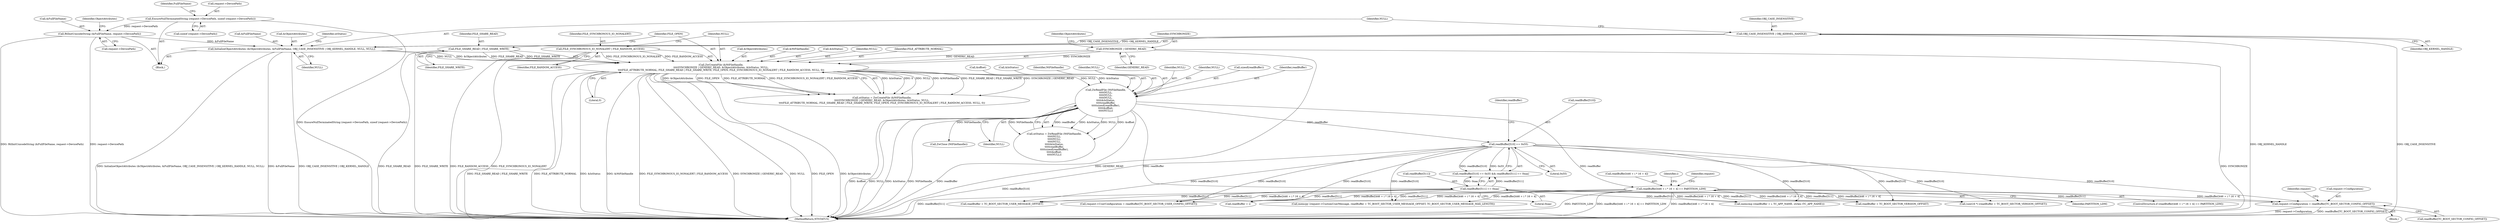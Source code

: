 digraph "0_VeraCrypt_f30f9339c9a0b9bbcc6f5ad38804af39db1f479e@API" {
"1000936" [label="(Call,request->Configuration = readBuffer[TC_BOOT_SECTOR_CONFIG_OFFSET])"];
"1000837" [label="(Call,readBuffer[510] == 0x55)"];
"1000812" [label="(Call,ZwReadFile (NtFileHandle,\n\t\t\t\t\tNULL,\n\t\t\t\t\tNULL,\n\t\t\t\t\tNULL,\n\t\t\t\t\t&IoStatus,\n\t\t\t\t\treadBuffer,\n\t\t\t\t\tsizeof(readBuffer),\n\t\t\t\t\t&offset,\n\t\t\t\t\tNULL))"];
"1000780" [label="(Call,ZwCreateFile (&NtFileHandle,\n\t\t\t\tSYNCHRONIZE | GENERIC_READ, &ObjectAttributes, &IoStatus, NULL,\n\t\t\t\tFILE_ATTRIBUTE_NORMAL, FILE_SHARE_READ | FILE_SHARE_WRITE, FILE_OPEN, FILE_SYNCHRONOUS_IO_NONALERT | FILE_RANDOM_ACCESS, NULL, 0))"];
"1000783" [label="(Call,SYNCHRONIZE | GENERIC_READ)"];
"1000768" [label="(Call,InitializeObjectAttributes (&ObjectAttributes, &FullFileName, OBJ_CASE_INSENSITIVE | OBJ_KERNEL_HANDLE, NULL, NULL))"];
"1000762" [label="(Call,RtlInitUnicodeString (&FullFileName, request->DevicePath))"];
"1000754" [label="(Call,EnsureNullTerminatedString (request->DevicePath, sizeof (request->DevicePath)))"];
"1000773" [label="(Call,OBJ_CASE_INSENSITIVE | OBJ_KERNEL_HANDLE)"];
"1000792" [label="(Call,FILE_SHARE_READ | FILE_SHARE_WRITE)"];
"1000796" [label="(Call,FILE_SYNCHRONOUS_IO_NONALERT | FILE_RANDOM_ACCESS)"];
"1000842" [label="(Call,readBuffer[511] == 0xaa)"];
"1000860" [label="(Call,readBuffer[446 + i * 16 + 4] == PARTITION_LDM)"];
"1000768" [label="(Call,InitializeObjectAttributes (&ObjectAttributes, &FullFileName, OBJ_CASE_INSENSITIVE | OBJ_KERNEL_HANDLE, NULL, NULL))"];
"1000784" [label="(Identifier,SYNCHRONIZE)"];
"1000936" [label="(Call,request->Configuration = readBuffer[TC_BOOT_SECTOR_CONFIG_OFFSET])"];
"1000837" [label="(Call,readBuffer[510] == 0x55)"];
"1000758" [label="(Call,sizeof (request->DevicePath))"];
"1000786" [label="(Call,&ObjectAttributes)"];
"1000870" [label="(Identifier,PARTITION_LDM)"];
"1000762" [label="(Call,RtlInitUnicodeString (&FullFileName, request->DevicePath))"];
"1000812" [label="(Call,ZwReadFile (NtFileHandle,\n\t\t\t\t\tNULL,\n\t\t\t\t\tNULL,\n\t\t\t\t\tNULL,\n\t\t\t\t\t&IoStatus,\n\t\t\t\t\treadBuffer,\n\t\t\t\t\tsizeof(readBuffer),\n\t\t\t\t\t&offset,\n\t\t\t\t\tNULL))"];
"1000822" [label="(Call,&offset)"];
"1000842" [label="(Call,readBuffer[511] == 0xaa)"];
"1000937" [label="(Call,request->Configuration)"];
"1000838" [label="(Call,readBuffer[510])"];
"1000783" [label="(Call,SYNCHRONIZE | GENERIC_READ)"];
"1000796" [label="(Call,FILE_SYNCHRONOUS_IO_NONALERT | FILE_RANDOM_ACCESS)"];
"1000773" [label="(Call,OBJ_CASE_INSENSITIVE | OBJ_KERNEL_HANDLE)"];
"1000794" [label="(Identifier,FILE_SHARE_WRITE)"];
"1000859" [label="(ControlStructure,if (readBuffer[446 + i * 16 + 4] == PARTITION_LDM))"];
"1000967" [label="(Call,readBuffer + TC_BOOT_SECTOR_USER_MESSAGE_OFFSET)"];
"1000956" [label="(Call,request->UserConfiguration = readBuffer[TC_BOOT_SECTOR_USER_CONFIG_OFFSET])"];
"1000787" [label="(Identifier,ObjectAttributes)"];
"1000861" [label="(Call,readBuffer[446 + i * 16 + 4])"];
"1000763" [label="(Call,&FullFileName)"];
"1000817" [label="(Call,&IoStatus)"];
"1000780" [label="(Call,ZwCreateFile (&NtFileHandle,\n\t\t\t\tSYNCHRONIZE | GENERIC_READ, &ObjectAttributes, &IoStatus, NULL,\n\t\t\t\tFILE_ATTRIBUTE_NORMAL, FILE_SHARE_READ | FILE_SHARE_WRITE, FILE_OPEN, FILE_SYNCHRONOUS_IO_NONALERT | FILE_RANDOM_ACCESS, NULL, 0))"];
"1000846" [label="(Literal,0xaa)"];
"1000764" [label="(Identifier,FullFileName)"];
"1000771" [label="(Call,&FullFileName)"];
"1000860" [label="(Call,readBuffer[446 + i * 16 + 4] == PARTITION_LDM)"];
"1000947" [label="(Identifier,request)"];
"1000841" [label="(Literal,0x55)"];
"1000781" [label="(Call,&NtFileHandle)"];
"1000754" [label="(Call,EnsureNullTerminatedString (request->DevicePath, sizeof (request->DevicePath)))"];
"1000917" [label="(Call,readBuffer + i)"];
"1000844" [label="(Identifier,readBuffer)"];
"1000924" [label="(Block,)"];
"1000813" [label="(Identifier,NtFileHandle)"];
"1000769" [label="(Call,&ObjectAttributes)"];
"1000963" [label="(Call,memcpy (request->CustomUserMessage, readBuffer + TC_BOOT_SECTOR_USER_MESSAGE_OFFSET, TC_BOOT_SECTOR_USER_MESSAGE_MAX_LENGTH))"];
"1000775" [label="(Identifier,OBJ_KERNEL_HANDLE)"];
"1003125" [label="(MethodReturn,NTSTATUS)"];
"1000814" [label="(Identifier,NULL)"];
"1000793" [label="(Identifier,FILE_SHARE_READ)"];
"1000816" [label="(Identifier,NULL)"];
"1000797" [label="(Identifier,FILE_SYNCHRONOUS_IO_NONALERT)"];
"1000778" [label="(Call,ntStatus = ZwCreateFile (&NtFileHandle,\n\t\t\t\tSYNCHRONIZE | GENERIC_READ, &ObjectAttributes, &IoStatus, NULL,\n\t\t\t\tFILE_ATTRIBUTE_NORMAL, FILE_SHARE_READ | FILE_SHARE_WRITE, FILE_OPEN, FILE_SYNCHRONOUS_IO_NONALERT | FILE_RANDOM_ACCESS, NULL, 0))"];
"1000795" [label="(Identifier,FILE_OPEN)"];
"1000776" [label="(Identifier,NULL)"];
"1000765" [label="(Call,request->DevicePath)"];
"1000940" [label="(Call,readBuffer[TC_BOOT_SECTOR_CONFIG_OFFSET])"];
"1000843" [label="(Call,readBuffer[511])"];
"1000836" [label="(Call,readBuffer[510] == 0x55 && readBuffer[511] == 0xaa)"];
"1000815" [label="(Identifier,NULL)"];
"1000770" [label="(Identifier,ObjectAttributes)"];
"1000857" [label="(Identifier,i)"];
"1000798" [label="(Identifier,FILE_RANDOM_ACCESS)"];
"1000774" [label="(Identifier,OBJ_CASE_INSENSITIVE)"];
"1000820" [label="(Call,sizeof(readBuffer))"];
"1000788" [label="(Call,&IoStatus)"];
"1000799" [label="(Identifier,NULL)"];
"1000800" [label="(Literal,0)"];
"1000792" [label="(Call,FILE_SHARE_READ | FILE_SHARE_WRITE)"];
"1000916" [label="(Call,memcmp (readBuffer + i, TC_APP_NAME, strlen (TC_APP_NAME)))"];
"1000777" [label="(Identifier,NULL)"];
"1000933" [label="(Call,readBuffer + TC_BOOT_SECTOR_VERSION_OFFSET)"];
"1000931" [label="(Call,(uint16 *) (readBuffer + TC_BOOT_SECTOR_VERSION_OFFSET))"];
"1001004" [label="(Call,ZwClose (NtFileHandle))"];
"1000819" [label="(Identifier,readBuffer)"];
"1000790" [label="(Identifier,NULL)"];
"1000874" [label="(Identifier,request)"];
"1000824" [label="(Identifier,NULL)"];
"1000779" [label="(Identifier,ntStatus)"];
"1000755" [label="(Call,request->DevicePath)"];
"1000791" [label="(Identifier,FILE_ATTRIBUTE_NORMAL)"];
"1000810" [label="(Call,ntStatus = ZwReadFile (NtFileHandle,\n\t\t\t\t\tNULL,\n\t\t\t\t\tNULL,\n\t\t\t\t\tNULL,\n\t\t\t\t\t&IoStatus,\n\t\t\t\t\treadBuffer,\n\t\t\t\t\tsizeof(readBuffer),\n\t\t\t\t\t&offset,\n\t\t\t\t\tNULL))"];
"1000729" [label="(Block,)"];
"1000785" [label="(Identifier,GENERIC_READ)"];
"1000936" -> "1000924"  [label="AST: "];
"1000936" -> "1000940"  [label="CFG: "];
"1000937" -> "1000936"  [label="AST: "];
"1000940" -> "1000936"  [label="AST: "];
"1000947" -> "1000936"  [label="CFG: "];
"1000936" -> "1003125"  [label="DDG: request->Configuration"];
"1000936" -> "1003125"  [label="DDG: readBuffer[TC_BOOT_SECTOR_CONFIG_OFFSET]"];
"1000837" -> "1000936"  [label="DDG: readBuffer[510]"];
"1000842" -> "1000936"  [label="DDG: readBuffer[511]"];
"1000860" -> "1000936"  [label="DDG: readBuffer[446 + i * 16 + 4]"];
"1000837" -> "1000836"  [label="AST: "];
"1000837" -> "1000841"  [label="CFG: "];
"1000838" -> "1000837"  [label="AST: "];
"1000841" -> "1000837"  [label="AST: "];
"1000844" -> "1000837"  [label="CFG: "];
"1000836" -> "1000837"  [label="CFG: "];
"1000837" -> "1003125"  [label="DDG: readBuffer[510]"];
"1000837" -> "1000836"  [label="DDG: readBuffer[510]"];
"1000837" -> "1000836"  [label="DDG: 0x55"];
"1000812" -> "1000837"  [label="DDG: readBuffer"];
"1000837" -> "1000916"  [label="DDG: readBuffer[510]"];
"1000837" -> "1000917"  [label="DDG: readBuffer[510]"];
"1000837" -> "1000931"  [label="DDG: readBuffer[510]"];
"1000837" -> "1000933"  [label="DDG: readBuffer[510]"];
"1000837" -> "1000956"  [label="DDG: readBuffer[510]"];
"1000837" -> "1000963"  [label="DDG: readBuffer[510]"];
"1000837" -> "1000967"  [label="DDG: readBuffer[510]"];
"1000812" -> "1000810"  [label="AST: "];
"1000812" -> "1000824"  [label="CFG: "];
"1000813" -> "1000812"  [label="AST: "];
"1000814" -> "1000812"  [label="AST: "];
"1000815" -> "1000812"  [label="AST: "];
"1000816" -> "1000812"  [label="AST: "];
"1000817" -> "1000812"  [label="AST: "];
"1000819" -> "1000812"  [label="AST: "];
"1000820" -> "1000812"  [label="AST: "];
"1000822" -> "1000812"  [label="AST: "];
"1000824" -> "1000812"  [label="AST: "];
"1000810" -> "1000812"  [label="CFG: "];
"1000812" -> "1003125"  [label="DDG: NULL"];
"1000812" -> "1003125"  [label="DDG: &IoStatus"];
"1000812" -> "1003125"  [label="DDG: NtFileHandle"];
"1000812" -> "1003125"  [label="DDG: readBuffer"];
"1000812" -> "1003125"  [label="DDG: &offset"];
"1000812" -> "1000810"  [label="DDG: readBuffer"];
"1000812" -> "1000810"  [label="DDG: &IoStatus"];
"1000812" -> "1000810"  [label="DDG: NULL"];
"1000812" -> "1000810"  [label="DDG: &offset"];
"1000812" -> "1000810"  [label="DDG: NtFileHandle"];
"1000780" -> "1000812"  [label="DDG: NULL"];
"1000780" -> "1000812"  [label="DDG: &IoStatus"];
"1000812" -> "1000842"  [label="DDG: readBuffer"];
"1000812" -> "1000860"  [label="DDG: readBuffer"];
"1000812" -> "1001004"  [label="DDG: NtFileHandle"];
"1000780" -> "1000778"  [label="AST: "];
"1000780" -> "1000800"  [label="CFG: "];
"1000781" -> "1000780"  [label="AST: "];
"1000783" -> "1000780"  [label="AST: "];
"1000786" -> "1000780"  [label="AST: "];
"1000788" -> "1000780"  [label="AST: "];
"1000790" -> "1000780"  [label="AST: "];
"1000791" -> "1000780"  [label="AST: "];
"1000792" -> "1000780"  [label="AST: "];
"1000795" -> "1000780"  [label="AST: "];
"1000796" -> "1000780"  [label="AST: "];
"1000799" -> "1000780"  [label="AST: "];
"1000800" -> "1000780"  [label="AST: "];
"1000778" -> "1000780"  [label="CFG: "];
"1000780" -> "1003125"  [label="DDG: FILE_SHARE_READ | FILE_SHARE_WRITE"];
"1000780" -> "1003125"  [label="DDG: FILE_ATTRIBUTE_NORMAL"];
"1000780" -> "1003125"  [label="DDG: &IoStatus"];
"1000780" -> "1003125"  [label="DDG: &NtFileHandle"];
"1000780" -> "1003125"  [label="DDG: FILE_SYNCHRONOUS_IO_NONALERT | FILE_RANDOM_ACCESS"];
"1000780" -> "1003125"  [label="DDG: SYNCHRONIZE | GENERIC_READ"];
"1000780" -> "1003125"  [label="DDG: NULL"];
"1000780" -> "1003125"  [label="DDG: FILE_OPEN"];
"1000780" -> "1003125"  [label="DDG: &ObjectAttributes"];
"1000780" -> "1000778"  [label="DDG: &IoStatus"];
"1000780" -> "1000778"  [label="DDG: 0"];
"1000780" -> "1000778"  [label="DDG: NULL"];
"1000780" -> "1000778"  [label="DDG: &NtFileHandle"];
"1000780" -> "1000778"  [label="DDG: FILE_SHARE_READ | FILE_SHARE_WRITE"];
"1000780" -> "1000778"  [label="DDG: SYNCHRONIZE | GENERIC_READ"];
"1000780" -> "1000778"  [label="DDG: &ObjectAttributes"];
"1000780" -> "1000778"  [label="DDG: FILE_OPEN"];
"1000780" -> "1000778"  [label="DDG: FILE_ATTRIBUTE_NORMAL"];
"1000780" -> "1000778"  [label="DDG: FILE_SYNCHRONOUS_IO_NONALERT | FILE_RANDOM_ACCESS"];
"1000783" -> "1000780"  [label="DDG: SYNCHRONIZE"];
"1000783" -> "1000780"  [label="DDG: GENERIC_READ"];
"1000768" -> "1000780"  [label="DDG: &ObjectAttributes"];
"1000768" -> "1000780"  [label="DDG: NULL"];
"1000792" -> "1000780"  [label="DDG: FILE_SHARE_READ"];
"1000792" -> "1000780"  [label="DDG: FILE_SHARE_WRITE"];
"1000796" -> "1000780"  [label="DDG: FILE_SYNCHRONOUS_IO_NONALERT"];
"1000796" -> "1000780"  [label="DDG: FILE_RANDOM_ACCESS"];
"1000783" -> "1000785"  [label="CFG: "];
"1000784" -> "1000783"  [label="AST: "];
"1000785" -> "1000783"  [label="AST: "];
"1000787" -> "1000783"  [label="CFG: "];
"1000783" -> "1003125"  [label="DDG: GENERIC_READ"];
"1000783" -> "1003125"  [label="DDG: SYNCHRONIZE"];
"1000768" -> "1000729"  [label="AST: "];
"1000768" -> "1000777"  [label="CFG: "];
"1000769" -> "1000768"  [label="AST: "];
"1000771" -> "1000768"  [label="AST: "];
"1000773" -> "1000768"  [label="AST: "];
"1000776" -> "1000768"  [label="AST: "];
"1000777" -> "1000768"  [label="AST: "];
"1000779" -> "1000768"  [label="CFG: "];
"1000768" -> "1003125"  [label="DDG: OBJ_CASE_INSENSITIVE | OBJ_KERNEL_HANDLE"];
"1000768" -> "1003125"  [label="DDG: InitializeObjectAttributes (&ObjectAttributes, &FullFileName, OBJ_CASE_INSENSITIVE | OBJ_KERNEL_HANDLE, NULL, NULL)"];
"1000768" -> "1003125"  [label="DDG: &FullFileName"];
"1000762" -> "1000768"  [label="DDG: &FullFileName"];
"1000773" -> "1000768"  [label="DDG: OBJ_CASE_INSENSITIVE"];
"1000773" -> "1000768"  [label="DDG: OBJ_KERNEL_HANDLE"];
"1000762" -> "1000729"  [label="AST: "];
"1000762" -> "1000765"  [label="CFG: "];
"1000763" -> "1000762"  [label="AST: "];
"1000765" -> "1000762"  [label="AST: "];
"1000770" -> "1000762"  [label="CFG: "];
"1000762" -> "1003125"  [label="DDG: RtlInitUnicodeString (&FullFileName, request->DevicePath)"];
"1000762" -> "1003125"  [label="DDG: request->DevicePath"];
"1000754" -> "1000762"  [label="DDG: request->DevicePath"];
"1000754" -> "1000729"  [label="AST: "];
"1000754" -> "1000758"  [label="CFG: "];
"1000755" -> "1000754"  [label="AST: "];
"1000758" -> "1000754"  [label="AST: "];
"1000764" -> "1000754"  [label="CFG: "];
"1000754" -> "1003125"  [label="DDG: EnsureNullTerminatedString (request->DevicePath, sizeof (request->DevicePath))"];
"1000773" -> "1000775"  [label="CFG: "];
"1000774" -> "1000773"  [label="AST: "];
"1000775" -> "1000773"  [label="AST: "];
"1000776" -> "1000773"  [label="CFG: "];
"1000773" -> "1003125"  [label="DDG: OBJ_CASE_INSENSITIVE"];
"1000773" -> "1003125"  [label="DDG: OBJ_KERNEL_HANDLE"];
"1000792" -> "1000794"  [label="CFG: "];
"1000793" -> "1000792"  [label="AST: "];
"1000794" -> "1000792"  [label="AST: "];
"1000795" -> "1000792"  [label="CFG: "];
"1000792" -> "1003125"  [label="DDG: FILE_SHARE_READ"];
"1000792" -> "1003125"  [label="DDG: FILE_SHARE_WRITE"];
"1000796" -> "1000798"  [label="CFG: "];
"1000797" -> "1000796"  [label="AST: "];
"1000798" -> "1000796"  [label="AST: "];
"1000799" -> "1000796"  [label="CFG: "];
"1000796" -> "1003125"  [label="DDG: FILE_RANDOM_ACCESS"];
"1000796" -> "1003125"  [label="DDG: FILE_SYNCHRONOUS_IO_NONALERT"];
"1000842" -> "1000836"  [label="AST: "];
"1000842" -> "1000846"  [label="CFG: "];
"1000843" -> "1000842"  [label="AST: "];
"1000846" -> "1000842"  [label="AST: "];
"1000836" -> "1000842"  [label="CFG: "];
"1000842" -> "1003125"  [label="DDG: readBuffer[511]"];
"1000842" -> "1000836"  [label="DDG: readBuffer[511]"];
"1000842" -> "1000836"  [label="DDG: 0xaa"];
"1000842" -> "1000916"  [label="DDG: readBuffer[511]"];
"1000842" -> "1000917"  [label="DDG: readBuffer[511]"];
"1000842" -> "1000931"  [label="DDG: readBuffer[511]"];
"1000842" -> "1000933"  [label="DDG: readBuffer[511]"];
"1000842" -> "1000956"  [label="DDG: readBuffer[511]"];
"1000842" -> "1000963"  [label="DDG: readBuffer[511]"];
"1000842" -> "1000967"  [label="DDG: readBuffer[511]"];
"1000860" -> "1000859"  [label="AST: "];
"1000860" -> "1000870"  [label="CFG: "];
"1000861" -> "1000860"  [label="AST: "];
"1000870" -> "1000860"  [label="AST: "];
"1000874" -> "1000860"  [label="CFG: "];
"1000857" -> "1000860"  [label="CFG: "];
"1000860" -> "1003125"  [label="DDG: PARTITION_LDM"];
"1000860" -> "1003125"  [label="DDG: readBuffer[446 + i * 16 + 4] == PARTITION_LDM"];
"1000860" -> "1003125"  [label="DDG: readBuffer[446 + i * 16 + 4]"];
"1000860" -> "1000916"  [label="DDG: readBuffer[446 + i * 16 + 4]"];
"1000860" -> "1000917"  [label="DDG: readBuffer[446 + i * 16 + 4]"];
"1000860" -> "1000931"  [label="DDG: readBuffer[446 + i * 16 + 4]"];
"1000860" -> "1000933"  [label="DDG: readBuffer[446 + i * 16 + 4]"];
"1000860" -> "1000956"  [label="DDG: readBuffer[446 + i * 16 + 4]"];
"1000860" -> "1000963"  [label="DDG: readBuffer[446 + i * 16 + 4]"];
"1000860" -> "1000967"  [label="DDG: readBuffer[446 + i * 16 + 4]"];
}
